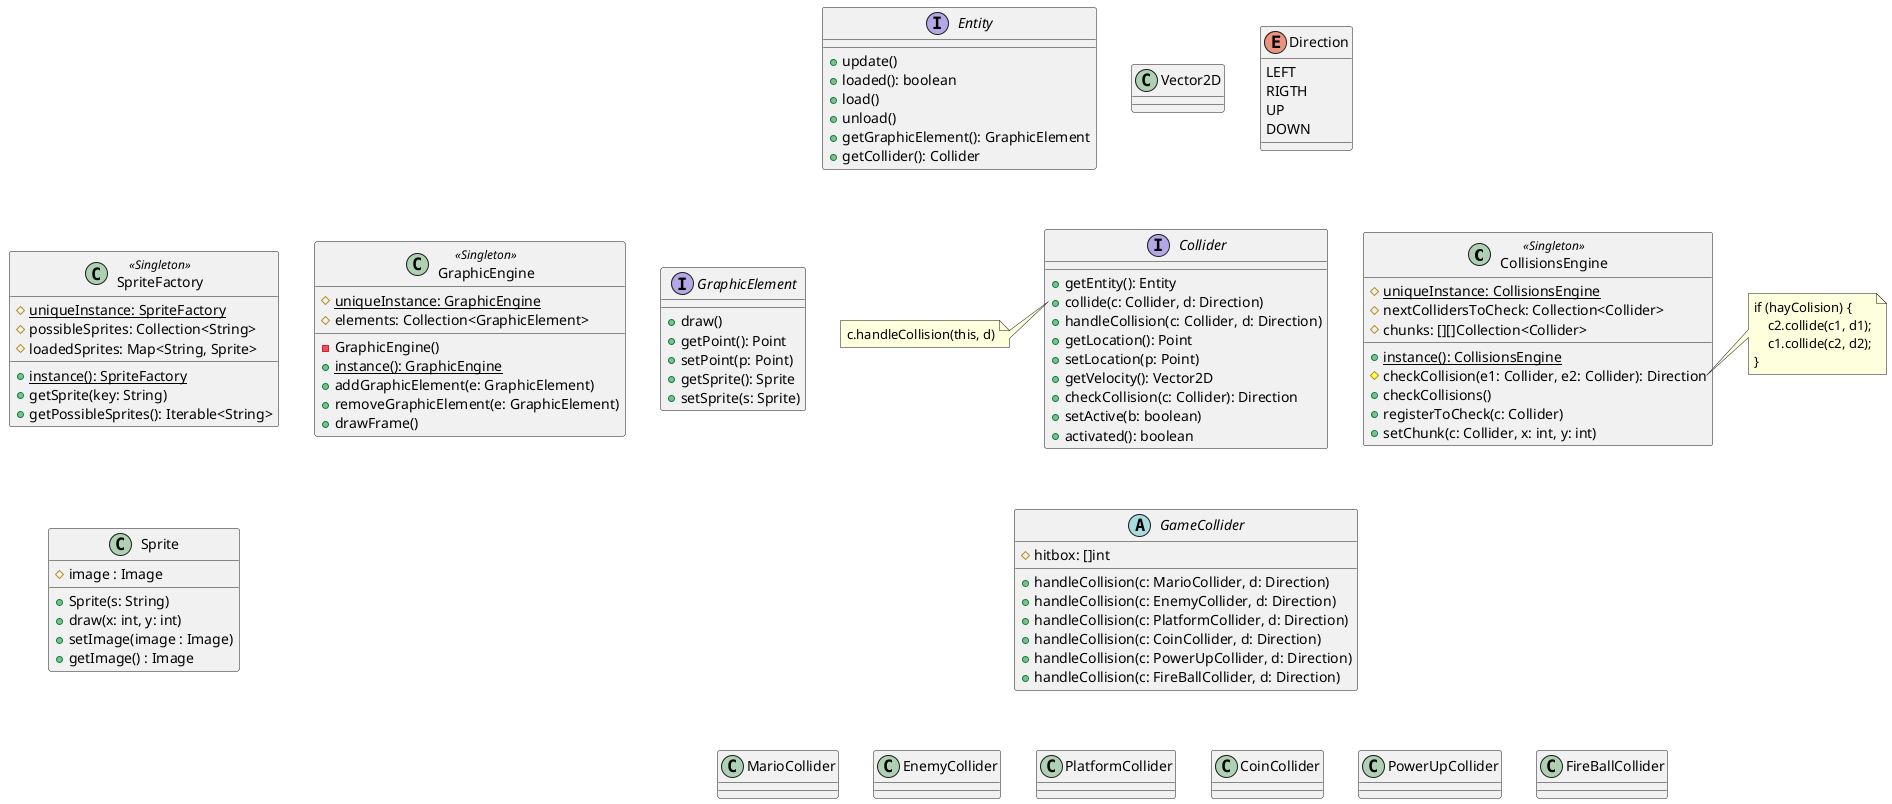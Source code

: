 @startuml
' TODO: crear los colisionadores de carga
' TODO: vincular los colisionadores de carga con el engine gráfico
'
class CollisionsEngine <<Singleton>> {
    #{static} uniqueInstance: CollisionsEngine
    #nextCollidersToCheck: Collection<Collider>
    #chunks: [][]Collection<Collider>
    +{static} instance(): CollisionsEngine
    #checkCollision(e1: Collider, e2: Collider): Direction
    +checkCollisions()
    +registerToCheck(c: Collider)
    +setChunk(c: Collider, x: int, y: int)
}
note right of CollisionsEngine::checkCollision
    if (hayColision) {
        c2.collide(c1, d1);
        c1.collide(c2, d2);
    }
end note

interface Entity {
    +update()
    +loaded(): boolean
    +load()
    +unload()
    +getGraphicElement(): GraphicElement
    +getCollider(): Collider
}

interface Collider {
    +getEntity(): Entity
    +collide(c: Collider, d: Direction)
    +handleCollision(c: Collider, d: Direction)
    +getLocation(): Point
    +setLocation(p: Point)
    +getVelocity(): Vector2D
    +checkCollision(c: Collider): Direction
    +setActive(b: boolean)
    +activated(): boolean
}
note left of Collider::collide
    c.handleCollision(this, d)
end note

abstract class GameCollider {
    #hitbox: []int
    +handleCollision(c: MarioCollider, d: Direction)
    +handleCollision(c: EnemyCollider, d: Direction)
    +handleCollision(c: PlatformCollider, d: Direction)
    +handleCollision(c: CoinCollider, d: Direction)
    +handleCollision(c: PowerUpCollider, d: Direction)
    +handleCollision(c: FireBallCollider, d: Direction)
}

MarioCollider .u[hidden].|> GameCollider
EnemyCollider .u[hidden].|> GameCollider
PlatformCollider .u[hidden].|> GameCollider
CoinCollider .u[hidden].|> GameCollider
PowerUpCollider .u[hidden].|> GameCollider
FireBallCollider .u[hidden].|> GameCollider

interface GraphicElement {
    +draw()
    +getPoint(): Point
    +setPoint(p: Point)
    +getSprite(): Sprite
    +setSprite(s: Sprite)
}

class SpriteFactory <<Singleton>> {
    #{static} uniqueInstance: SpriteFactory
    +{static} instance(): SpriteFactory
    #possibleSprites: Collection<String>
    #loadedSprites: Map<String, Sprite>
    +getSprite(key: String)
    +getPossibleSprites(): Iterable<String>
}

class Sprite {
    #image : Image
    +Sprite(s: String)
    +draw(x: int, y: int)
    +setImage(image : Image)
    +getImage() : Image
}

class GraphicEngine <<Singleton>> {
    #{static} uniqueInstance: GraphicEngine
    #elements: Collection<GraphicElement>
    -GraphicEngine()
    +{static} instance(): GraphicEngine
    +addGraphicElement(e: GraphicElement)
    +removeGraphicElement(e: GraphicElement)
    +drawFrame()
}

class Vector2D {

}

enum Direction {
    LEFT
    RIGTH
    UP
    DOWN
}

' FORMATTING

Entity -d[hidden]-> GraphicElement
Entity -d[hidden]-> Collider
CollisionsEngine -l[hidden]-> Collider
GameCollider .u[hidden].|> Collider
GraphicEngine -r[hidden]-> GraphicElement
GraphicEngine -l[hidden]-> SpriteFactory
SpriteFactory -d[hidden]-> Sprite
@enduml
